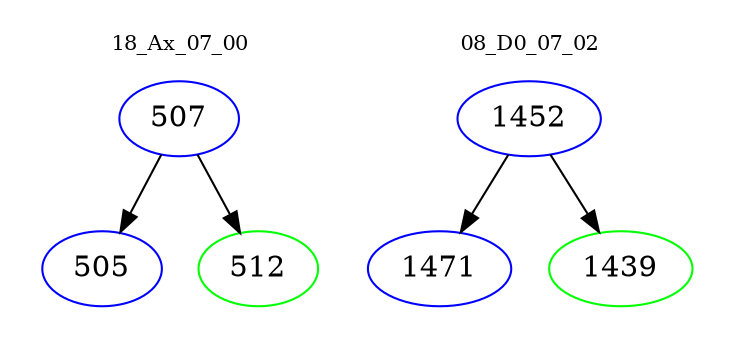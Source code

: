 digraph{
subgraph cluster_0 {
color = white
label = "18_Ax_07_00";
fontsize=10;
T0_507 [label="507", color="blue"]
T0_507 -> T0_505 [color="black"]
T0_505 [label="505", color="blue"]
T0_507 -> T0_512 [color="black"]
T0_512 [label="512", color="green"]
}
subgraph cluster_1 {
color = white
label = "08_D0_07_02";
fontsize=10;
T1_1452 [label="1452", color="blue"]
T1_1452 -> T1_1471 [color="black"]
T1_1471 [label="1471", color="blue"]
T1_1452 -> T1_1439 [color="black"]
T1_1439 [label="1439", color="green"]
}
}
